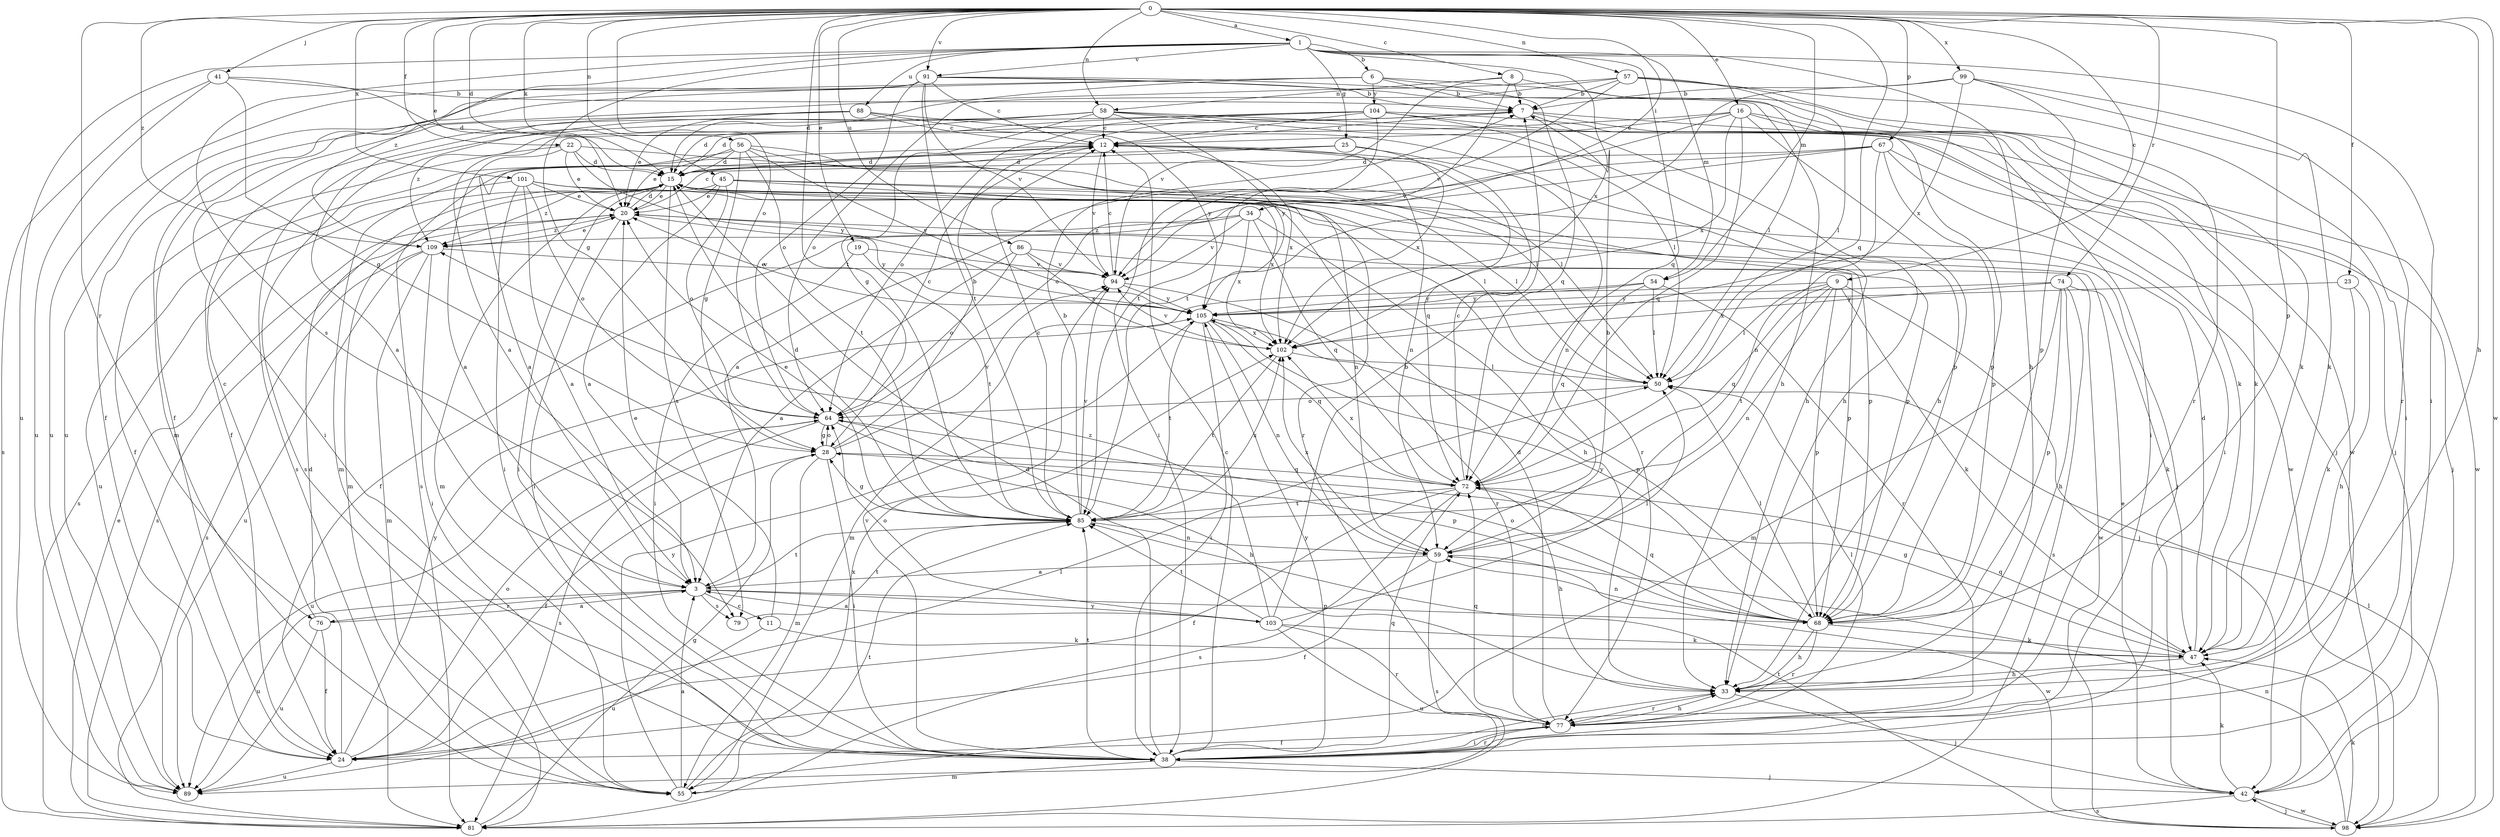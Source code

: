 strict digraph  {
0;
1;
3;
6;
7;
8;
9;
11;
12;
15;
16;
19;
20;
22;
23;
24;
25;
28;
33;
34;
38;
41;
42;
45;
47;
50;
54;
55;
56;
57;
58;
59;
64;
67;
68;
72;
74;
76;
77;
79;
81;
85;
86;
88;
89;
91;
94;
98;
99;
101;
102;
103;
104;
105;
109;
0 -> 1  [label=a];
0 -> 8  [label=c];
0 -> 9  [label=c];
0 -> 15  [label=d];
0 -> 16  [label=e];
0 -> 19  [label=e];
0 -> 20  [label=e];
0 -> 22  [label=f];
0 -> 23  [label=f];
0 -> 33  [label=h];
0 -> 34  [label=i];
0 -> 41  [label=j];
0 -> 45  [label=k];
0 -> 54  [label=m];
0 -> 56  [label=n];
0 -> 57  [label=n];
0 -> 58  [label=n];
0 -> 64  [label=o];
0 -> 67  [label=p];
0 -> 68  [label=p];
0 -> 72  [label=q];
0 -> 74  [label=r];
0 -> 76  [label=r];
0 -> 85  [label=t];
0 -> 86  [label=u];
0 -> 91  [label=v];
0 -> 98  [label=w];
0 -> 99  [label=x];
0 -> 101  [label=x];
0 -> 109  [label=z];
1 -> 6  [label=b];
1 -> 25  [label=g];
1 -> 28  [label=g];
1 -> 33  [label=h];
1 -> 38  [label=i];
1 -> 54  [label=m];
1 -> 72  [label=q];
1 -> 79  [label=s];
1 -> 88  [label=u];
1 -> 89  [label=u];
1 -> 91  [label=v];
1 -> 102  [label=x];
1 -> 109  [label=z];
3 -> 11  [label=c];
3 -> 68  [label=p];
3 -> 76  [label=r];
3 -> 79  [label=s];
3 -> 85  [label=t];
3 -> 89  [label=u];
3 -> 103  [label=y];
6 -> 7  [label=b];
6 -> 15  [label=d];
6 -> 47  [label=k];
6 -> 55  [label=m];
6 -> 72  [label=q];
6 -> 89  [label=u];
6 -> 104  [label=y];
7 -> 12  [label=c];
7 -> 38  [label=i];
7 -> 47  [label=k];
7 -> 68  [label=p];
7 -> 109  [label=z];
8 -> 7  [label=b];
8 -> 50  [label=l];
8 -> 58  [label=n];
8 -> 85  [label=t];
8 -> 94  [label=v];
9 -> 42  [label=j];
9 -> 47  [label=k];
9 -> 50  [label=l];
9 -> 59  [label=n];
9 -> 68  [label=p];
9 -> 72  [label=q];
9 -> 85  [label=t];
9 -> 105  [label=y];
11 -> 20  [label=e];
11 -> 47  [label=k];
11 -> 89  [label=u];
12 -> 15  [label=d];
12 -> 55  [label=m];
12 -> 59  [label=n];
12 -> 72  [label=q];
12 -> 94  [label=v];
12 -> 102  [label=x];
15 -> 20  [label=e];
15 -> 38  [label=i];
15 -> 50  [label=l];
15 -> 55  [label=m];
15 -> 68  [label=p];
15 -> 77  [label=r];
15 -> 79  [label=s];
15 -> 81  [label=s];
15 -> 109  [label=z];
16 -> 3  [label=a];
16 -> 12  [label=c];
16 -> 33  [label=h];
16 -> 47  [label=k];
16 -> 68  [label=p];
16 -> 72  [label=q];
16 -> 94  [label=v];
16 -> 102  [label=x];
19 -> 38  [label=i];
19 -> 85  [label=t];
19 -> 94  [label=v];
20 -> 12  [label=c];
20 -> 15  [label=d];
20 -> 38  [label=i];
20 -> 68  [label=p];
20 -> 81  [label=s];
20 -> 105  [label=y];
20 -> 109  [label=z];
22 -> 3  [label=a];
22 -> 15  [label=d];
22 -> 20  [label=e];
22 -> 24  [label=f];
22 -> 50  [label=l];
22 -> 105  [label=y];
23 -> 33  [label=h];
23 -> 47  [label=k];
23 -> 105  [label=y];
24 -> 15  [label=d];
24 -> 50  [label=l];
24 -> 64  [label=o];
24 -> 89  [label=u];
24 -> 105  [label=y];
25 -> 15  [label=d];
25 -> 59  [label=n];
25 -> 81  [label=s];
25 -> 102  [label=x];
28 -> 7  [label=b];
28 -> 24  [label=f];
28 -> 38  [label=i];
28 -> 55  [label=m];
28 -> 64  [label=o];
28 -> 72  [label=q];
28 -> 94  [label=v];
33 -> 42  [label=j];
33 -> 77  [label=r];
34 -> 24  [label=f];
34 -> 33  [label=h];
34 -> 72  [label=q];
34 -> 94  [label=v];
34 -> 102  [label=x];
34 -> 109  [label=z];
38 -> 12  [label=c];
38 -> 15  [label=d];
38 -> 33  [label=h];
38 -> 42  [label=j];
38 -> 55  [label=m];
38 -> 72  [label=q];
38 -> 77  [label=r];
38 -> 85  [label=t];
38 -> 94  [label=v];
38 -> 105  [label=y];
41 -> 7  [label=b];
41 -> 15  [label=d];
41 -> 28  [label=g];
41 -> 81  [label=s];
41 -> 89  [label=u];
42 -> 20  [label=e];
42 -> 47  [label=k];
42 -> 81  [label=s];
42 -> 98  [label=w];
45 -> 3  [label=a];
45 -> 20  [label=e];
45 -> 50  [label=l];
45 -> 55  [label=m];
45 -> 59  [label=n];
45 -> 64  [label=o];
45 -> 68  [label=p];
47 -> 15  [label=d];
47 -> 28  [label=g];
47 -> 33  [label=h];
47 -> 72  [label=q];
50 -> 64  [label=o];
54 -> 50  [label=l];
54 -> 55  [label=m];
54 -> 72  [label=q];
54 -> 77  [label=r];
54 -> 105  [label=y];
55 -> 3  [label=a];
55 -> 85  [label=t];
55 -> 102  [label=x];
55 -> 105  [label=y];
56 -> 3  [label=a];
56 -> 15  [label=d];
56 -> 20  [label=e];
56 -> 28  [label=g];
56 -> 50  [label=l];
56 -> 77  [label=r];
56 -> 85  [label=t];
56 -> 105  [label=y];
57 -> 7  [label=b];
57 -> 24  [label=f];
57 -> 38  [label=i];
57 -> 50  [label=l];
57 -> 64  [label=o];
57 -> 77  [label=r];
57 -> 94  [label=v];
58 -> 12  [label=c];
58 -> 15  [label=d];
58 -> 24  [label=f];
58 -> 28  [label=g];
58 -> 42  [label=j];
58 -> 50  [label=l];
58 -> 81  [label=s];
58 -> 98  [label=w];
58 -> 105  [label=y];
59 -> 3  [label=a];
59 -> 7  [label=b];
59 -> 24  [label=f];
59 -> 81  [label=s];
59 -> 98  [label=w];
59 -> 102  [label=x];
64 -> 12  [label=c];
64 -> 28  [label=g];
64 -> 33  [label=h];
64 -> 68  [label=p];
64 -> 81  [label=s];
64 -> 89  [label=u];
67 -> 3  [label=a];
67 -> 15  [label=d];
67 -> 38  [label=i];
67 -> 42  [label=j];
67 -> 59  [label=n];
67 -> 64  [label=o];
67 -> 68  [label=p];
68 -> 33  [label=h];
68 -> 47  [label=k];
68 -> 50  [label=l];
68 -> 59  [label=n];
68 -> 64  [label=o];
68 -> 72  [label=q];
68 -> 77  [label=r];
68 -> 105  [label=y];
72 -> 12  [label=c];
72 -> 24  [label=f];
72 -> 33  [label=h];
72 -> 81  [label=s];
72 -> 85  [label=t];
72 -> 102  [label=x];
74 -> 33  [label=h];
74 -> 47  [label=k];
74 -> 55  [label=m];
74 -> 68  [label=p];
74 -> 81  [label=s];
74 -> 102  [label=x];
74 -> 105  [label=y];
76 -> 3  [label=a];
76 -> 12  [label=c];
76 -> 24  [label=f];
76 -> 89  [label=u];
77 -> 15  [label=d];
77 -> 24  [label=f];
77 -> 33  [label=h];
77 -> 38  [label=i];
77 -> 50  [label=l];
77 -> 72  [label=q];
79 -> 85  [label=t];
81 -> 20  [label=e];
81 -> 28  [label=g];
85 -> 7  [label=b];
85 -> 12  [label=c];
85 -> 15  [label=d];
85 -> 20  [label=e];
85 -> 28  [label=g];
85 -> 59  [label=n];
85 -> 94  [label=v];
85 -> 102  [label=x];
86 -> 3  [label=a];
86 -> 64  [label=o];
86 -> 94  [label=v];
86 -> 98  [label=w];
86 -> 102  [label=x];
88 -> 3  [label=a];
88 -> 12  [label=c];
88 -> 20  [label=e];
88 -> 33  [label=h];
88 -> 38  [label=i];
88 -> 105  [label=y];
91 -> 7  [label=b];
91 -> 12  [label=c];
91 -> 24  [label=f];
91 -> 33  [label=h];
91 -> 64  [label=o];
91 -> 85  [label=t];
91 -> 89  [label=u];
91 -> 94  [label=v];
91 -> 98  [label=w];
94 -> 12  [label=c];
94 -> 77  [label=r];
94 -> 105  [label=y];
98 -> 42  [label=j];
98 -> 47  [label=k];
98 -> 50  [label=l];
98 -> 59  [label=n];
98 -> 85  [label=t];
99 -> 7  [label=b];
99 -> 47  [label=k];
99 -> 68  [label=p];
99 -> 77  [label=r];
99 -> 85  [label=t];
99 -> 102  [label=x];
101 -> 3  [label=a];
101 -> 20  [label=e];
101 -> 38  [label=i];
101 -> 42  [label=j];
101 -> 64  [label=o];
101 -> 89  [label=u];
101 -> 102  [label=x];
102 -> 50  [label=l];
102 -> 85  [label=t];
102 -> 94  [label=v];
103 -> 3  [label=a];
103 -> 7  [label=b];
103 -> 47  [label=k];
103 -> 50  [label=l];
103 -> 64  [label=o];
103 -> 77  [label=r];
103 -> 85  [label=t];
103 -> 89  [label=u];
103 -> 109  [label=z];
104 -> 12  [label=c];
104 -> 15  [label=d];
104 -> 33  [label=h];
104 -> 38  [label=i];
104 -> 42  [label=j];
104 -> 64  [label=o];
104 -> 81  [label=s];
104 -> 98  [label=w];
105 -> 20  [label=e];
105 -> 38  [label=i];
105 -> 59  [label=n];
105 -> 68  [label=p];
105 -> 72  [label=q];
105 -> 85  [label=t];
105 -> 102  [label=x];
109 -> 20  [label=e];
109 -> 38  [label=i];
109 -> 55  [label=m];
109 -> 81  [label=s];
109 -> 89  [label=u];
109 -> 94  [label=v];
}
